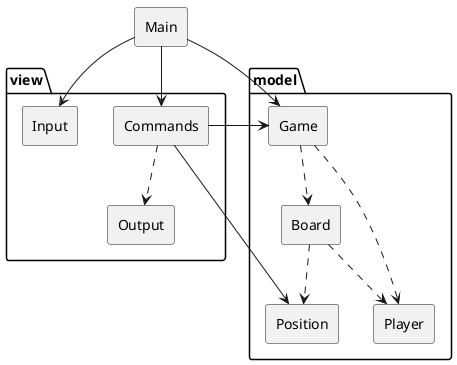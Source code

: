 @startuml
skinparam componentStyle rectangle

package model {
  [Game] ..> [Board]
  [Game] ..> [Player]
  [Board] ..> [Position]
  [Board] ..> [Player]
  [Player]
  [Position]
}

package view {
  [Commands] ..> [Output]
  [Input]
  [Output]
}

[Main] --> [Game]
[Main] --> [Commands]
[Main] --> [Input]

[Commands] -> [Game]
[Commands] -> [Position]



@enduml